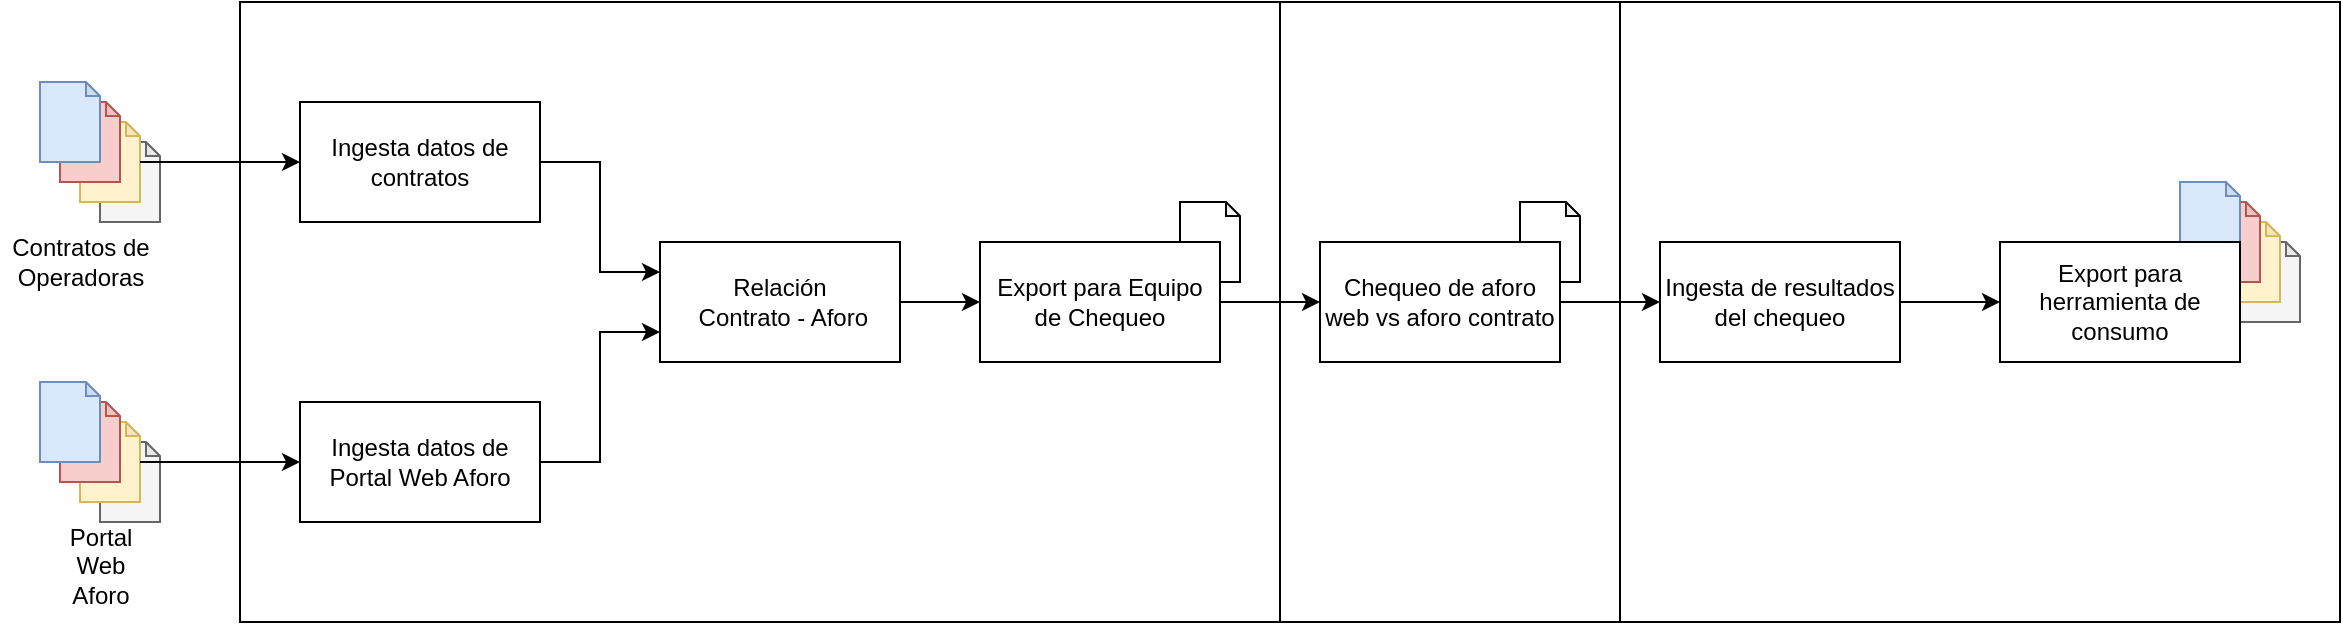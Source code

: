 <mxfile version="13.7.1" type="github">
  <diagram id="ohaQ7qDDl_xORS5_dp5l" name="Page-1">
    <mxGraphModel dx="1278" dy="548" grid="1" gridSize="10" guides="1" tooltips="1" connect="1" arrows="1" fold="1" page="1" pageScale="1" pageWidth="827" pageHeight="1169" math="0" shadow="0">
      <root>
        <mxCell id="0" />
        <mxCell id="1" parent="0" />
        <mxCell id="7UloZuV9Fithq9nVTwPY-73" value="" style="rounded=0;whiteSpace=wrap;html=1;labelBackgroundColor=#FF0000;" vertex="1" parent="1">
          <mxGeometry x="680" y="80" width="170" height="310" as="geometry" />
        </mxCell>
        <mxCell id="7UloZuV9Fithq9nVTwPY-72" value="" style="rounded=0;whiteSpace=wrap;html=1;labelBackgroundColor=#FF0000;" vertex="1" parent="1">
          <mxGeometry x="850" y="80" width="360" height="310" as="geometry" />
        </mxCell>
        <mxCell id="7UloZuV9Fithq9nVTwPY-71" value="" style="rounded=0;whiteSpace=wrap;html=1;labelBackgroundColor=#FF0000;" vertex="1" parent="1">
          <mxGeometry x="160" y="80" width="520" height="310" as="geometry" />
        </mxCell>
        <mxCell id="7UloZuV9Fithq9nVTwPY-65" value="" style="group" vertex="1" connectable="0" parent="1">
          <mxGeometry x="1130" y="170" width="60" height="70" as="geometry" />
        </mxCell>
        <mxCell id="7UloZuV9Fithq9nVTwPY-66" value="" style="shape=note;whiteSpace=wrap;html=1;backgroundOutline=1;darkOpacity=0.05;size=7;fillColor=#f5f5f5;strokeColor=#666666;fontColor=#333333;" vertex="1" parent="7UloZuV9Fithq9nVTwPY-65">
          <mxGeometry x="30" y="30" width="30" height="40" as="geometry" />
        </mxCell>
        <mxCell id="7UloZuV9Fithq9nVTwPY-67" value="" style="shape=note;whiteSpace=wrap;html=1;backgroundOutline=1;darkOpacity=0.05;size=7;fillColor=#fff2cc;strokeColor=#d6b656;" vertex="1" parent="7UloZuV9Fithq9nVTwPY-65">
          <mxGeometry x="20" y="20" width="30" height="40" as="geometry" />
        </mxCell>
        <mxCell id="7UloZuV9Fithq9nVTwPY-68" value="" style="shape=note;whiteSpace=wrap;html=1;backgroundOutline=1;darkOpacity=0.05;size=7;fillColor=#f8cecc;strokeColor=#b85450;" vertex="1" parent="7UloZuV9Fithq9nVTwPY-65">
          <mxGeometry x="10" y="10" width="30" height="40" as="geometry" />
        </mxCell>
        <mxCell id="7UloZuV9Fithq9nVTwPY-69" value="" style="shape=note;whiteSpace=wrap;html=1;backgroundOutline=1;darkOpacity=0.05;size=7;fillColor=#dae8fc;strokeColor=#6c8ebf;" vertex="1" parent="7UloZuV9Fithq9nVTwPY-65">
          <mxGeometry width="30" height="40" as="geometry" />
        </mxCell>
        <mxCell id="7UloZuV9Fithq9nVTwPY-35" value="" style="shape=note;whiteSpace=wrap;html=1;backgroundOutline=1;darkOpacity=0.05;size=7;" vertex="1" parent="1">
          <mxGeometry x="800" y="180" width="30" height="40" as="geometry" />
        </mxCell>
        <mxCell id="7UloZuV9Fithq9nVTwPY-33" value="" style="shape=note;whiteSpace=wrap;html=1;backgroundOutline=1;darkOpacity=0.05;size=7;" vertex="1" parent="1">
          <mxGeometry x="630" y="180" width="30" height="40" as="geometry" />
        </mxCell>
        <mxCell id="7UloZuV9Fithq9nVTwPY-9" value="" style="group" vertex="1" connectable="0" parent="1">
          <mxGeometry x="60" y="120" width="60" height="70" as="geometry" />
        </mxCell>
        <mxCell id="7UloZuV9Fithq9nVTwPY-4" value="" style="shape=note;whiteSpace=wrap;html=1;backgroundOutline=1;darkOpacity=0.05;size=7;fillColor=#f5f5f5;strokeColor=#666666;fontColor=#333333;" vertex="1" parent="7UloZuV9Fithq9nVTwPY-9">
          <mxGeometry x="30" y="30" width="30" height="40" as="geometry" />
        </mxCell>
        <mxCell id="7UloZuV9Fithq9nVTwPY-5" value="" style="shape=note;whiteSpace=wrap;html=1;backgroundOutline=1;darkOpacity=0.05;size=7;fillColor=#fff2cc;strokeColor=#d6b656;" vertex="1" parent="7UloZuV9Fithq9nVTwPY-9">
          <mxGeometry x="20" y="20" width="30" height="40" as="geometry" />
        </mxCell>
        <mxCell id="7UloZuV9Fithq9nVTwPY-6" value="" style="shape=note;whiteSpace=wrap;html=1;backgroundOutline=1;darkOpacity=0.05;size=7;fillColor=#f8cecc;strokeColor=#b85450;" vertex="1" parent="7UloZuV9Fithq9nVTwPY-9">
          <mxGeometry x="10" y="10" width="30" height="40" as="geometry" />
        </mxCell>
        <mxCell id="7UloZuV9Fithq9nVTwPY-7" value="" style="shape=note;whiteSpace=wrap;html=1;backgroundOutline=1;darkOpacity=0.05;size=7;fillColor=#dae8fc;strokeColor=#6c8ebf;" vertex="1" parent="7UloZuV9Fithq9nVTwPY-9">
          <mxGeometry width="30" height="40" as="geometry" />
        </mxCell>
        <mxCell id="7UloZuV9Fithq9nVTwPY-21" value="Portal&lt;br&gt;Web&lt;br&gt;Aforo" style="text;html=1;align=center;verticalAlign=middle;resizable=0;points=[];autosize=1;" vertex="1" parent="1">
          <mxGeometry x="65" y="337" width="50" height="50" as="geometry" />
        </mxCell>
        <mxCell id="7UloZuV9Fithq9nVTwPY-29" style="edgeStyle=orthogonalEdgeStyle;rounded=0;orthogonalLoop=1;jettySize=auto;html=1;exitX=1;exitY=0.5;exitDx=0;exitDy=0;entryX=0;entryY=0.25;entryDx=0;entryDy=0;" edge="1" parent="1" source="7UloZuV9Fithq9nVTwPY-22" target="7UloZuV9Fithq9nVTwPY-24">
          <mxGeometry relative="1" as="geometry" />
        </mxCell>
        <mxCell id="7UloZuV9Fithq9nVTwPY-22" value="Ingesta datos de contratos" style="rounded=0;whiteSpace=wrap;html=1;" vertex="1" parent="1">
          <mxGeometry x="190" y="130" width="120" height="60" as="geometry" />
        </mxCell>
        <mxCell id="7UloZuV9Fithq9nVTwPY-30" style="edgeStyle=orthogonalEdgeStyle;rounded=0;orthogonalLoop=1;jettySize=auto;html=1;exitX=1;exitY=0.5;exitDx=0;exitDy=0;entryX=0;entryY=0.75;entryDx=0;entryDy=0;" edge="1" parent="1" source="7UloZuV9Fithq9nVTwPY-23" target="7UloZuV9Fithq9nVTwPY-24">
          <mxGeometry relative="1" as="geometry" />
        </mxCell>
        <mxCell id="7UloZuV9Fithq9nVTwPY-23" value="Ingesta datos de Portal Web Aforo" style="rounded=0;whiteSpace=wrap;html=1;" vertex="1" parent="1">
          <mxGeometry x="190" y="280" width="120" height="60" as="geometry" />
        </mxCell>
        <mxCell id="7UloZuV9Fithq9nVTwPY-32" style="edgeStyle=orthogonalEdgeStyle;rounded=0;orthogonalLoop=1;jettySize=auto;html=1;exitX=1;exitY=0.5;exitDx=0;exitDy=0;entryX=0;entryY=0.5;entryDx=0;entryDy=0;" edge="1" parent="1" source="7UloZuV9Fithq9nVTwPY-24" target="7UloZuV9Fithq9nVTwPY-31">
          <mxGeometry relative="1" as="geometry" />
        </mxCell>
        <mxCell id="7UloZuV9Fithq9nVTwPY-24" value="Relación&lt;br&gt;&amp;nbsp;Contrato - Aforo" style="rounded=0;whiteSpace=wrap;html=1;" vertex="1" parent="1">
          <mxGeometry x="370" y="200" width="120" height="60" as="geometry" />
        </mxCell>
        <mxCell id="7UloZuV9Fithq9nVTwPY-25" value="Contratos de &lt;br&gt;Operadoras" style="text;html=1;align=center;verticalAlign=middle;resizable=0;points=[];autosize=1;" vertex="1" parent="1">
          <mxGeometry x="40" y="195" width="80" height="30" as="geometry" />
        </mxCell>
        <mxCell id="7UloZuV9Fithq9nVTwPY-41" style="edgeStyle=orthogonalEdgeStyle;rounded=0;orthogonalLoop=1;jettySize=auto;html=1;exitX=1;exitY=0.5;exitDx=0;exitDy=0;entryX=0;entryY=0.5;entryDx=0;entryDy=0;" edge="1" parent="1" source="7UloZuV9Fithq9nVTwPY-31" target="7UloZuV9Fithq9nVTwPY-40">
          <mxGeometry relative="1" as="geometry" />
        </mxCell>
        <mxCell id="7UloZuV9Fithq9nVTwPY-31" value="Export para Equipo de Chequeo" style="rounded=0;whiteSpace=wrap;html=1;" vertex="1" parent="1">
          <mxGeometry x="530" y="200" width="120" height="60" as="geometry" />
        </mxCell>
        <mxCell id="7UloZuV9Fithq9nVTwPY-38" style="edgeStyle=orthogonalEdgeStyle;rounded=0;orthogonalLoop=1;jettySize=auto;html=1;exitX=1;exitY=0.5;exitDx=0;exitDy=0;entryX=0;entryY=0.5;entryDx=0;entryDy=0;" edge="1" parent="1" source="7UloZuV9Fithq9nVTwPY-34" target="7UloZuV9Fithq9nVTwPY-37">
          <mxGeometry relative="1" as="geometry" />
        </mxCell>
        <mxCell id="7UloZuV9Fithq9nVTwPY-34" value="Ingesta de resultados del chequeo" style="rounded=0;whiteSpace=wrap;html=1;" vertex="1" parent="1">
          <mxGeometry x="870" y="200" width="120" height="60" as="geometry" />
        </mxCell>
        <mxCell id="7UloZuV9Fithq9nVTwPY-37" value="Export para herramienta de consumo" style="rounded=0;whiteSpace=wrap;html=1;" vertex="1" parent="1">
          <mxGeometry x="1040" y="200" width="120" height="60" as="geometry" />
        </mxCell>
        <mxCell id="7UloZuV9Fithq9nVTwPY-42" style="edgeStyle=orthogonalEdgeStyle;rounded=0;orthogonalLoop=1;jettySize=auto;html=1;exitX=1;exitY=0.5;exitDx=0;exitDy=0;entryX=0;entryY=0.5;entryDx=0;entryDy=0;" edge="1" parent="1" source="7UloZuV9Fithq9nVTwPY-40" target="7UloZuV9Fithq9nVTwPY-34">
          <mxGeometry relative="1" as="geometry" />
        </mxCell>
        <mxCell id="7UloZuV9Fithq9nVTwPY-40" value="Chequeo de aforo web vs aforo contrato" style="rounded=0;whiteSpace=wrap;html=1;" vertex="1" parent="1">
          <mxGeometry x="700" y="200" width="120" height="60" as="geometry" />
        </mxCell>
        <mxCell id="7UloZuV9Fithq9nVTwPY-53" value="" style="group" vertex="1" connectable="0" parent="1">
          <mxGeometry x="60" y="270" width="60" height="70" as="geometry" />
        </mxCell>
        <mxCell id="7UloZuV9Fithq9nVTwPY-54" value="" style="shape=note;whiteSpace=wrap;html=1;backgroundOutline=1;darkOpacity=0.05;size=7;fillColor=#f5f5f5;strokeColor=#666666;fontColor=#333333;" vertex="1" parent="7UloZuV9Fithq9nVTwPY-53">
          <mxGeometry x="30" y="30" width="30" height="40" as="geometry" />
        </mxCell>
        <mxCell id="7UloZuV9Fithq9nVTwPY-55" value="" style="shape=note;whiteSpace=wrap;html=1;backgroundOutline=1;darkOpacity=0.05;size=7;fillColor=#fff2cc;strokeColor=#d6b656;" vertex="1" parent="7UloZuV9Fithq9nVTwPY-53">
          <mxGeometry x="20" y="20" width="30" height="40" as="geometry" />
        </mxCell>
        <mxCell id="7UloZuV9Fithq9nVTwPY-56" value="" style="shape=note;whiteSpace=wrap;html=1;backgroundOutline=1;darkOpacity=0.05;size=7;fillColor=#f8cecc;strokeColor=#b85450;" vertex="1" parent="7UloZuV9Fithq9nVTwPY-53">
          <mxGeometry x="10" y="10" width="30" height="40" as="geometry" />
        </mxCell>
        <mxCell id="7UloZuV9Fithq9nVTwPY-57" value="" style="shape=note;whiteSpace=wrap;html=1;backgroundOutline=1;darkOpacity=0.05;size=7;fillColor=#dae8fc;strokeColor=#6c8ebf;" vertex="1" parent="7UloZuV9Fithq9nVTwPY-53">
          <mxGeometry width="30" height="40" as="geometry" />
        </mxCell>
        <mxCell id="7UloZuV9Fithq9nVTwPY-59" value="" style="edgeStyle=orthogonalEdgeStyle;rounded=0;orthogonalLoop=1;jettySize=auto;html=1;" edge="1" parent="1" source="7UloZuV9Fithq9nVTwPY-55" target="7UloZuV9Fithq9nVTwPY-23">
          <mxGeometry relative="1" as="geometry" />
        </mxCell>
        <mxCell id="7UloZuV9Fithq9nVTwPY-60" value="" style="edgeStyle=orthogonalEdgeStyle;rounded=0;orthogonalLoop=1;jettySize=auto;html=1;" edge="1" parent="1" source="7UloZuV9Fithq9nVTwPY-5" target="7UloZuV9Fithq9nVTwPY-22">
          <mxGeometry relative="1" as="geometry" />
        </mxCell>
        <mxCell id="7UloZuV9Fithq9nVTwPY-61" value="" style="shape=image;html=1;verticalAlign=top;verticalLabelPosition=bottom;labelBackgroundColor=#ffffff;imageAspect=0;aspect=fixed;image=https://cdn3.iconfinder.com/data/icons/signs-symbols-5/126/slice325-128.png" vertex="1" parent="1">
          <mxGeometry x="290" y="100" width="48" height="48" as="geometry" />
        </mxCell>
        <mxCell id="7UloZuV9Fithq9nVTwPY-62" value="" style="shape=image;html=1;verticalAlign=top;verticalLabelPosition=bottom;labelBackgroundColor=#ffffff;imageAspect=0;aspect=fixed;image=https://cdn3.iconfinder.com/data/icons/signs-symbols-5/126/slice325-128.png" vertex="1" parent="1">
          <mxGeometry x="290" y="250" width="48" height="48" as="geometry" />
        </mxCell>
        <mxCell id="7UloZuV9Fithq9nVTwPY-63" value="" style="shape=image;html=1;verticalAlign=top;verticalLabelPosition=bottom;labelBackgroundColor=#ffffff;imageAspect=0;aspect=fixed;image=https://cdn3.iconfinder.com/data/icons/signs-symbols-5/126/slice325-128.png" vertex="1" parent="1">
          <mxGeometry x="470" y="175" width="48" height="48" as="geometry" />
        </mxCell>
      </root>
    </mxGraphModel>
  </diagram>
</mxfile>
